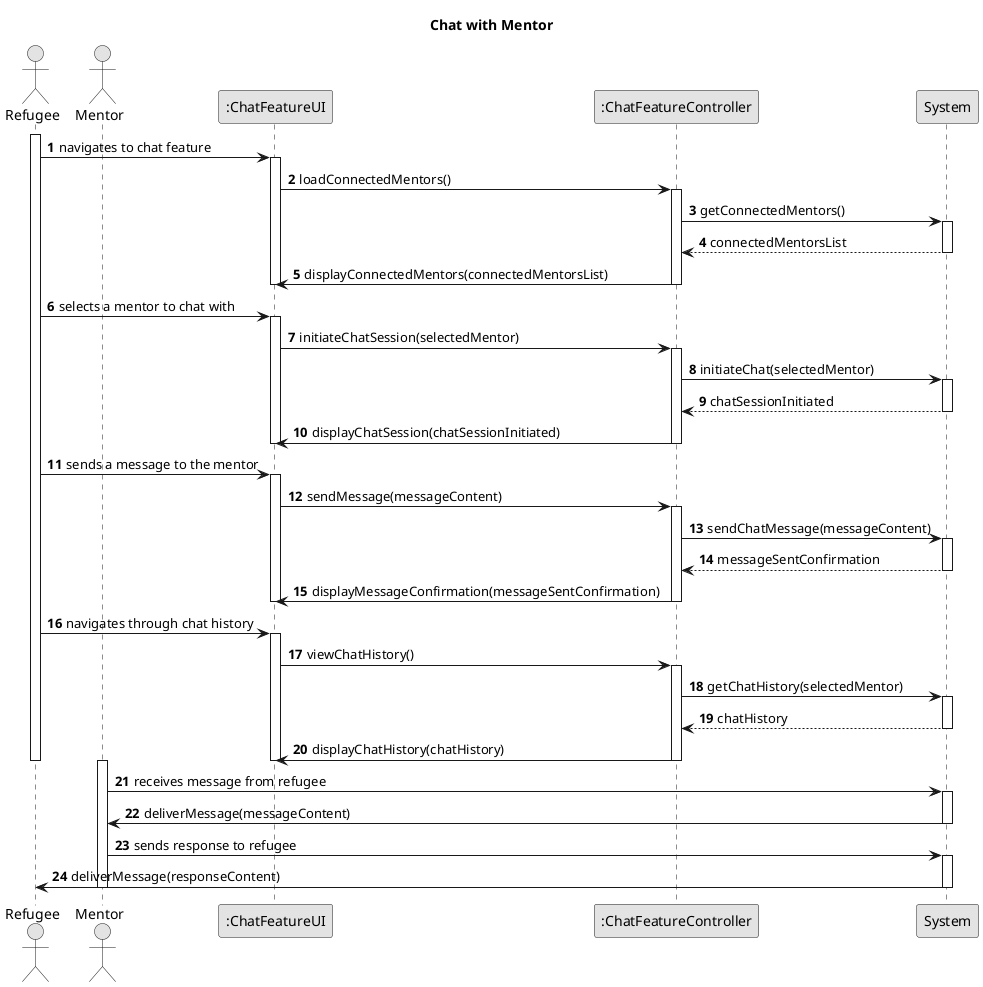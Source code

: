 @startuml
skinparam monochrome true
skinparam packageStyle rectangle
skinparam shadowing false

title Chat with Mentor

autonumber

actor Refugee
actor Mentor
participant ":ChatFeatureUI" as ui
participant ":ChatFeatureController" as ctrl
participant "System" as system

activate Refugee

    Refugee -> ui : navigates to chat feature
    activate ui
        ui -> ctrl : loadConnectedMentors()
        activate ctrl
            ctrl -> system : getConnectedMentors()
            activate system
                system --> ctrl : connectedMentorsList
            deactivate system
            ctrl -> ui : displayConnectedMentors(connectedMentorsList)
        deactivate ctrl
    deactivate ui

    Refugee -> ui : selects a mentor to chat with
    activate ui
        ui -> ctrl : initiateChatSession(selectedMentor)
        activate ctrl
            ctrl -> system : initiateChat(selectedMentor)
            activate system
                system --> ctrl : chatSessionInitiated
            deactivate system
            ctrl -> ui : displayChatSession(chatSessionInitiated)
        deactivate ctrl
    deactivate ui

    Refugee -> ui : sends a message to the mentor
    activate ui
        ui -> ctrl : sendMessage(messageContent)
        activate ctrl
            ctrl -> system : sendChatMessage(messageContent)
            activate system
                system --> ctrl : messageSentConfirmation
            deactivate system
            ctrl -> ui : displayMessageConfirmation(messageSentConfirmation)
        deactivate ctrl
    deactivate ui

    Refugee -> ui : navigates through chat history
    activate ui
        ui -> ctrl : viewChatHistory()
        activate ctrl
            ctrl -> system : getChatHistory(selectedMentor)
            activate system
                system --> ctrl : chatHistory
            deactivate system
            ctrl -> ui : displayChatHistory(chatHistory)
        deactivate ctrl
    deactivate ui

deactivate Refugee

activate Mentor

    Mentor -> system : receives message from refugee
    activate system
        system -> Mentor : deliverMessage(messageContent)
    deactivate system

    Mentor -> system : sends response to refugee
    activate system
        system -> Refugee : deliverMessage(responseContent)
    deactivate system

deactivate Mentor

@enduml
